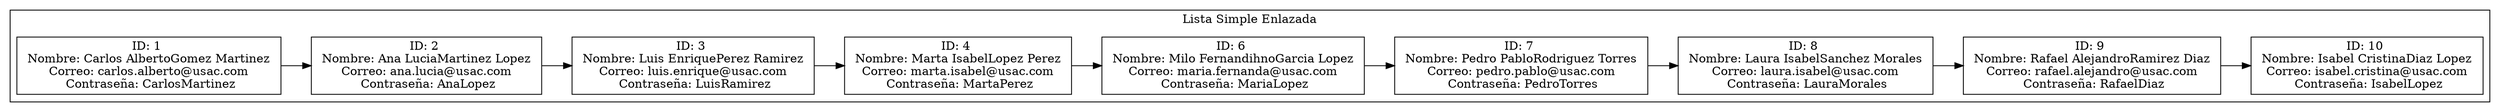 digraph G {
    node [shape=record];
    rankdir=LR;
    subgraph cluster_0 {
        label = "Lista Simple Enlazada";
        n0 [label = "{<data> ID: 1 \n Nombre: Carlos AlbertoGomez Martinez \n Correo: carlos.alberto@usac.com \n Contraseña: CarlosMartinez}"];
        n1 [label = "{<data> ID: 2 \n Nombre: Ana LuciaMartinez Lopez \n Correo: ana.lucia@usac.com \n Contraseña: AnaLopez}"];
        n2 [label = "{<data> ID: 3 \n Nombre: Luis EnriquePerez Ramirez \n Correo: luis.enrique@usac.com \n Contraseña: LuisRamirez}"];
        n3 [label = "{<data> ID: 4 \n Nombre: Marta IsabelLopez Perez \n Correo: marta.isabel@usac.com \n Contraseña: MartaPerez}"];
        n4 [label = "{<data> ID: 6 \n Nombre: Milo FernandihnoGarcia Lopez \n Correo: maria.fernanda@usac.com \n Contraseña: MariaLopez}"];
        n5 [label = "{<data> ID: 7 \n Nombre: Pedro PabloRodriguez Torres \n Correo: pedro.pablo@usac.com \n Contraseña: PedroTorres}"];
        n6 [label = "{<data> ID: 8 \n Nombre: Laura IsabelSanchez Morales \n Correo: laura.isabel@usac.com \n Contraseña: LauraMorales}"];
        n7 [label = "{<data> ID: 9 \n Nombre: Rafael AlejandroRamirez Diaz \n Correo: rafael.alejandro@usac.com \n Contraseña: RafaelDiaz}"];
        n8 [label = "{<data> ID: 10 \n Nombre: Isabel CristinaDiaz Lopez \n Correo: isabel.cristina@usac.com \n Contraseña: IsabelLopez}"];
        n0 -> n1;
        n1 -> n2;
        n2 -> n3;
        n3 -> n4;
        n4 -> n5;
        n5 -> n6;
        n6 -> n7;
        n7 -> n8;
    }
}
